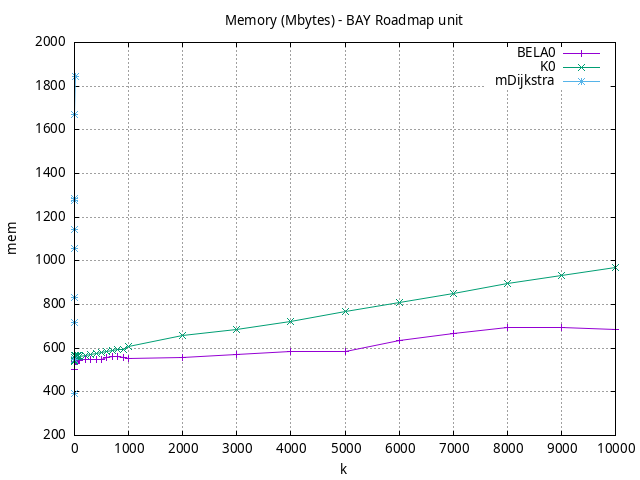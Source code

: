 #!/usr/bin/gnuplot
# -*- coding: utf-8 -*-
#
# results/roadmap/unit/BAY/USA-road-d.BAY.brute-force.mem.gnuplot
#
# Started on 01/09/2024 14:27:55
# Author: Carlos Linares López
set grid
set xlabel "k"
set ylabel "mem"

set title "Memory (Mbytes) - BAY Roadmap unit"

set terminal png enhanced font "Ariel,10"
set output 'USA-road-d.BAY.brute-force.mem.png'

plot "-" title "BELA0"      with linesp, "-" title "K0"      with linesp, "-" title "mDijkstra"      with linesp

	1 503.15
	2 532.67
	3 537.58
	4 538.57
	5 539.0
	6 539.0
	7 537.74
	8 538.14
	9 538.99
	10 539.98
	20 540.58
	30 541.0
	40 541.58
	50 542.58
	60 542.43
	70 542.87
	80 542.92
	90 542.82
	100 547.72
	200 549.0
	300 549.44
	400 549.09
	500 549.36
	600 556.08
	700 562.76
	800 560.79
	900 557.93
	1000 551.3
	2000 555.94
	3000 570.09
	4000 582.6
	5000 582.71
	6000 635.92
	7000 666.4
	8000 692.74
	9000 695.48
	10000 683.9
end
	1 539.2
	2 542.98
	3 550.36
	4 556.5
	5 564.2
	6 565.0
	7 565.0
	8 565.0
	9 565.06
	10 565.0
	20 561.73
	30 562.26
	40 561.56
	50 563.6
	60 564.85
	70 565.06
	80 564.88
	90 562.11
	100 562.25
	200 564.4
	300 569.51
	400 574.14
	500 578.02
	600 584.75
	700 588.0
	800 592.57
	900 595.69
	1000 609.43
	2000 658.11
	3000 686.17
	4000 723.39
	5000 766.25
	6000 808.28
	7000 852.08
	8000 896.11
	9000 932.45
	10000 969.92
end
	1 391.5
	2 546.2
	3 719.5
	4 832.21
	5 1054.34
	6 1142.48
	7 1277.33
	8 1287.17
	9 1671.31
	10 1844.91
end
